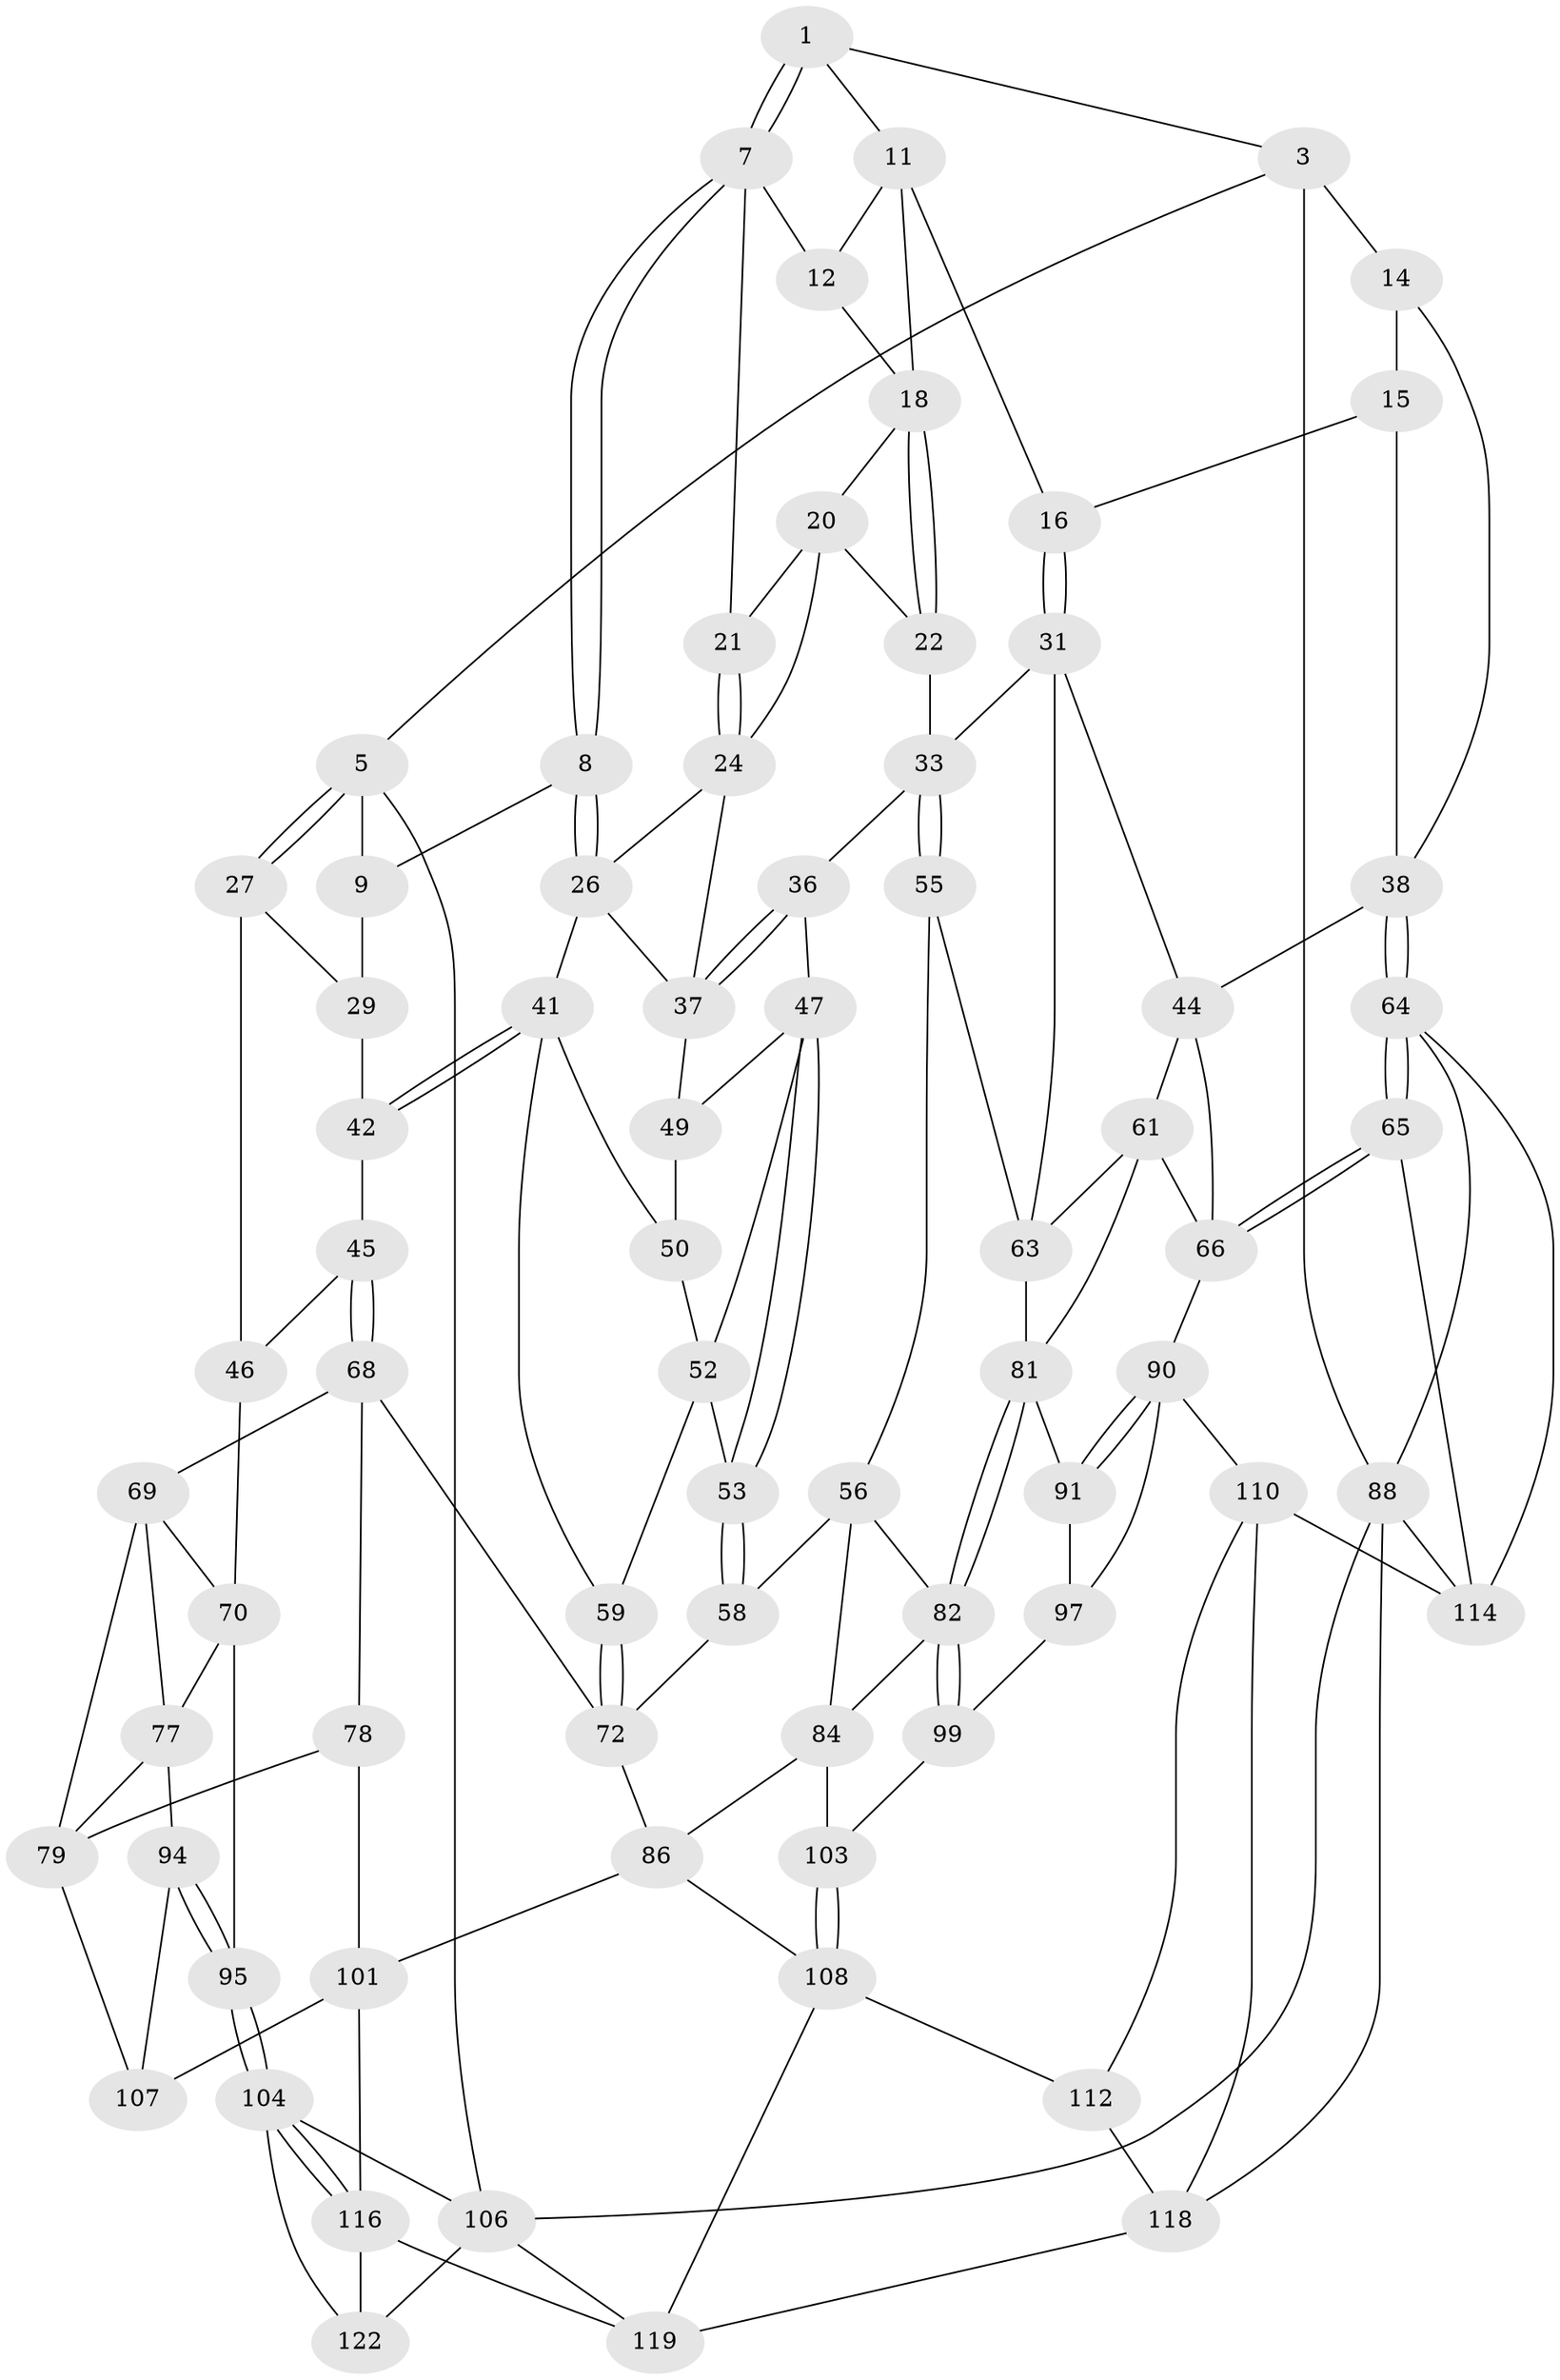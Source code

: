// original degree distribution, {3: 0.016129032258064516, 4: 0.25806451612903225, 6: 0.24193548387096775, 5: 0.4838709677419355}
// Generated by graph-tools (version 1.1) at 2025/11/02/27/25 16:11:55]
// undirected, 74 vertices, 157 edges
graph export_dot {
graph [start="1"]
  node [color=gray90,style=filled];
  1 [pos="+0.38458056867740686+0",super="+2"];
  3 [pos="+1+0",super="+4"];
  5 [pos="+0+0",super="+6"];
  7 [pos="+0.42706027883962566+0.09712528648706559",super="+13"];
  8 [pos="+0.3318792595946624+0.15868559699044257"];
  9 [pos="+0.30168965377697193+0.13883920462832883",super="+10"];
  11 [pos="+0.605216447530301+0",super="+17"];
  12 [pos="+0.5237147701612067+0.03135608150249811"];
  14 [pos="+0.8587922036250208+0.10156352889291413",super="+30"];
  15 [pos="+0.8376794595873418+0.13937890248982135"];
  16 [pos="+0.7770513251150137+0.15369984078188625"];
  18 [pos="+0.6655154459852854+0.12705126378840018",super="+19"];
  20 [pos="+0.5244497152725416+0.12126565776041084",super="+23"];
  21 [pos="+0.4580008979155915+0.10420206528178941"];
  22 [pos="+0.5874449430470441+0.21807257996305657"];
  24 [pos="+0.4989584816064103+0.19698306615288777",super="+25"];
  26 [pos="+0.3330361035131269+0.1609259426713646",super="+40"];
  27 [pos="+0+0.07391559439527441",super="+28"];
  29 [pos="+0.0690253604473269+0.1383717313736122",super="+35"];
  31 [pos="+0.7446492711244822+0.3237452825327963",super="+32"];
  33 [pos="+0.6234270817051395+0.32795853518713064",super="+34"];
  36 [pos="+0.5673057363457664+0.31574426473756667"];
  37 [pos="+0.4555410633800437+0.27854672452459894",super="+43"];
  38 [pos="+1+0.25050909654235204",super="+39"];
  41 [pos="+0.29761228206013124+0.3553082291589546",super="+51"];
  42 [pos="+0.18094515968234318+0.30848876553405596"];
  44 [pos="+0.9009252797921539+0.3433478505099664",super="+60"];
  45 [pos="+0.10712457778597759+0.35528891298010207"];
  46 [pos="+0.10173435779184166+0.35295180744292526",super="+67"];
  47 [pos="+0.5512806373872954+0.32825672133008493",super="+48"];
  49 [pos="+0.44375071056029697+0.30576817125019473"];
  50 [pos="+0.44316395373535156+0.3073611035994164"];
  52 [pos="+0.4581077716697764+0.3775270701572342",super="+54"];
  53 [pos="+0.48845641472919565+0.41324209457672595"];
  55 [pos="+0.5649119676778777+0.45985133497113445"];
  56 [pos="+0.5553302126848926+0.4664372457878679",super="+57"];
  58 [pos="+0.5317660766242751+0.4585151130580329"];
  59 [pos="+0.3298481364020273+0.4434008629089675"];
  61 [pos="+0.8654060170245572+0.4505935816844357",super="+62"];
  63 [pos="+0.721341406821783+0.40119615513061585",super="+74"];
  64 [pos="+1+0.5943969101842558",super="+89"];
  65 [pos="+1+0.5947553919223768"];
  66 [pos="+1+0.5933761159139493",super="+80"];
  68 [pos="+0.11525289001228967+0.42336424580457566",super="+73"];
  69 [pos="+0.11309484965234497+0.4262392026364603",super="+76"];
  70 [pos="+0.04632620786860921+0.45668428794040833",super="+71"];
  72 [pos="+0.32731916820266277+0.45391513379336396",super="+75"];
  77 [pos="+0.053208396339300267+0.5267897854599263",super="+93"];
  78 [pos="+0.25402894197960313+0.538738188117587"];
  79 [pos="+0.1237962756376826+0.5422089439838655",super="+96"];
  81 [pos="+0.6841780349918133+0.5606694655871801",super="+87"];
  82 [pos="+0.6772940818039673+0.5856312816353847",super="+83"];
  84 [pos="+0.5178802421169735+0.5358911263426385",super="+85"];
  86 [pos="+0.46147378195354194+0.5870006199263158",super="+100"];
  88 [pos="+1+1",super="+117"];
  90 [pos="+0.9515431764352981+0.6117857415164297",super="+109"];
  91 [pos="+0.9309605028295662+0.6007849098357506",super="+92"];
  94 [pos="+0+0.6250579855204055"];
  95 [pos="+0+0.633073971996744"];
  97 [pos="+0.799649279643558+0.5745639777676645",super="+98"];
  99 [pos="+0.6773803730628533+0.5887835121023769"];
  101 [pos="+0.24583955748366487+0.7373814541798213",super="+102"];
  103 [pos="+0.6408592464821721+0.6048711164282446"];
  104 [pos="+0+0.7952578267601093",super="+105"];
  106 [pos="+0+1",super="+124"];
  107 [pos="+0.2099966047784213+0.7088248411544401"];
  108 [pos="+0.4607426980390307+0.7782161169102124",super="+113"];
  110 [pos="+0.7817997256996537+0.7529983892793556",super="+111"];
  112 [pos="+0.7425616614398871+0.7911430308193569"];
  114 [pos="+0.9115702201658533+0.8033984688446315",super="+115"];
  116 [pos="+0.2205114458762153+0.7649193180953388",super="+121"];
  118 [pos="+0.9243059117438522+1",super="+123"];
  119 [pos="+0.4841114090219675+1",super="+120"];
  122 [pos="+0.11519801823184111+0.9214218305127877"];
  1 -- 7;
  1 -- 7;
  1 -- 3;
  1 -- 11;
  3 -- 14 [weight=2];
  3 -- 88;
  3 -- 5;
  5 -- 27;
  5 -- 27;
  5 -- 106;
  5 -- 9;
  7 -- 8;
  7 -- 8;
  7 -- 12;
  7 -- 21;
  8 -- 9;
  8 -- 26;
  8 -- 26;
  9 -- 29 [weight=2];
  11 -- 12;
  11 -- 16;
  11 -- 18;
  12 -- 18;
  14 -- 15;
  14 -- 38;
  15 -- 16;
  15 -- 38;
  16 -- 31;
  16 -- 31;
  18 -- 22;
  18 -- 22;
  18 -- 20;
  20 -- 21;
  20 -- 24;
  20 -- 22;
  21 -- 24;
  21 -- 24;
  22 -- 33;
  24 -- 26;
  24 -- 37;
  26 -- 41;
  26 -- 37;
  27 -- 46 [weight=2];
  27 -- 29;
  29 -- 42;
  31 -- 44;
  31 -- 33;
  31 -- 63;
  33 -- 55;
  33 -- 55;
  33 -- 36;
  36 -- 37;
  36 -- 37;
  36 -- 47;
  37 -- 49;
  38 -- 64;
  38 -- 64;
  38 -- 44;
  41 -- 42;
  41 -- 42;
  41 -- 50;
  41 -- 59;
  42 -- 45;
  44 -- 66;
  44 -- 61;
  45 -- 46;
  45 -- 68;
  45 -- 68;
  46 -- 70;
  47 -- 53;
  47 -- 53;
  47 -- 49;
  47 -- 52;
  49 -- 50;
  50 -- 52;
  52 -- 59;
  52 -- 53;
  53 -- 58;
  53 -- 58;
  55 -- 56;
  55 -- 63;
  56 -- 58;
  56 -- 84;
  56 -- 82;
  58 -- 72;
  59 -- 72;
  59 -- 72;
  61 -- 63;
  61 -- 66;
  61 -- 81;
  63 -- 81;
  64 -- 65;
  64 -- 65;
  64 -- 114;
  64 -- 88;
  65 -- 66;
  65 -- 66;
  65 -- 114;
  66 -- 90;
  68 -- 69;
  68 -- 72;
  68 -- 78;
  69 -- 70;
  69 -- 77;
  69 -- 79;
  70 -- 77;
  70 -- 95;
  72 -- 86;
  77 -- 94;
  77 -- 79;
  78 -- 79;
  78 -- 101;
  79 -- 107;
  81 -- 82;
  81 -- 82;
  81 -- 91;
  82 -- 99;
  82 -- 99;
  82 -- 84;
  84 -- 86;
  84 -- 103;
  86 -- 108;
  86 -- 101;
  88 -- 106;
  88 -- 118;
  88 -- 114;
  90 -- 91;
  90 -- 91;
  90 -- 110;
  90 -- 97;
  91 -- 97 [weight=2];
  94 -- 95;
  94 -- 95;
  94 -- 107;
  95 -- 104;
  95 -- 104;
  97 -- 99;
  99 -- 103;
  101 -- 116;
  101 -- 107;
  103 -- 108;
  103 -- 108;
  104 -- 116;
  104 -- 116;
  104 -- 106;
  104 -- 122;
  106 -- 122;
  106 -- 119;
  108 -- 112;
  108 -- 119;
  110 -- 114;
  110 -- 112;
  110 -- 118;
  112 -- 118;
  116 -- 122;
  116 -- 119;
  118 -- 119;
}
